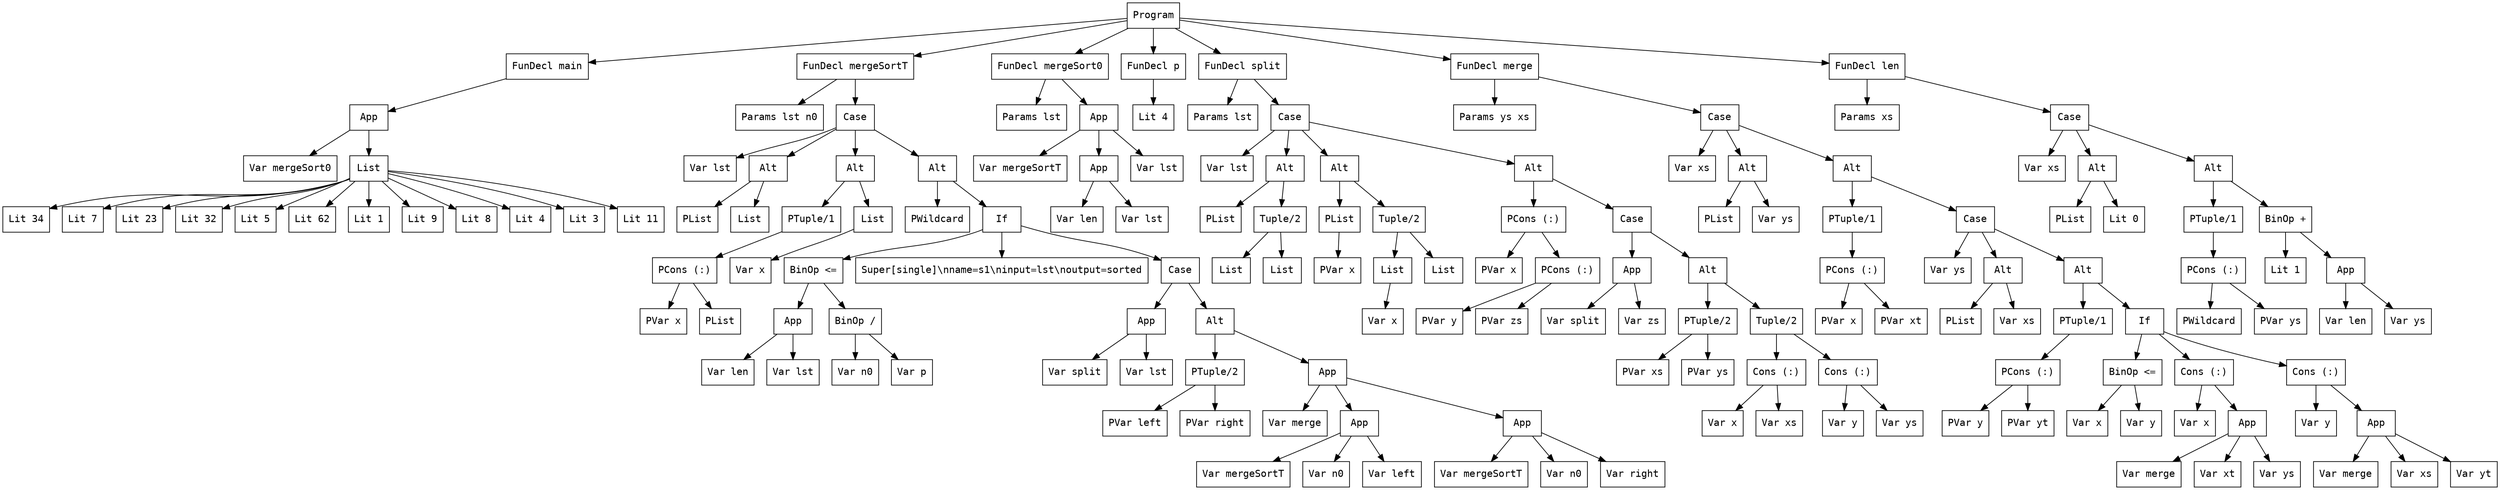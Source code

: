 digraph AST {
  rankdir=TB;
  node [shape=box,fontname="monospace"];
  0 [shape=box,label="Program"];
  1 [shape=box,label="FunDecl main"];
  2 [shape=box,label="App"];
  3 [shape=box,label="Var mergeSort0"];
  2 -> 3;
  4 [shape=box,label="List"];
  5 [shape=box,label="Lit 34"];
  4 -> 5;
  6 [shape=box,label="Lit 7"];
  4 -> 6;
  7 [shape=box,label="Lit 23"];
  4 -> 7;
  8 [shape=box,label="Lit 32"];
  4 -> 8;
  9 [shape=box,label="Lit 5"];
  4 -> 9;
  10 [shape=box,label="Lit 62"];
  4 -> 10;
  11 [shape=box,label="Lit 1"];
  4 -> 11;
  12 [shape=box,label="Lit 9"];
  4 -> 12;
  13 [shape=box,label="Lit 8"];
  4 -> 13;
  14 [shape=box,label="Lit 4"];
  4 -> 14;
  15 [shape=box,label="Lit 3"];
  4 -> 15;
  16 [shape=box,label="Lit 11"];
  4 -> 16;
  2 -> 4;
  1 -> 2;
  0 -> 1;
  17 [shape=box,label="FunDecl mergeSortT"];
  18 [shape=box,label="Params lst n0"];
  17 -> 18;
  19 [shape=box,label="Case"];
  20 [shape=box,label="Var lst"];
  19 -> 20;
  21 [shape=box,label="Alt"];
  22 [shape=box,label="PList"];
  23 [shape=box,label="List"];
  21 -> 22;
  21 -> 23;
  19 -> 21;
  24 [shape=box,label="Alt"];
  25 [shape=box,label="PTuple/1"];
  26 [shape=box,label="PCons (:)"];
  27 [shape=box,label="PVar x"];
  28 [shape=box,label="PList"];
  26 -> 27;
  26 -> 28;
  25 -> 26;
  29 [shape=box,label="List"];
  30 [shape=box,label="Var x"];
  29 -> 30;
  24 -> 25;
  24 -> 29;
  19 -> 24;
  31 [shape=box,label="Alt"];
  32 [shape=box,label="PWildcard"];
  33 [shape=box,label="If"];
  34 [shape=box,label="BinOp <="];
  35 [shape=box,label="App"];
  36 [shape=box,label="Var len"];
  35 -> 36;
  37 [shape=box,label="Var lst"];
  35 -> 37;
  34 -> 35;
  38 [shape=box,label="BinOp /"];
  39 [shape=box,label="Var n0"];
  38 -> 39;
  40 [shape=box,label="Var p"];
  38 -> 40;
  34 -> 38;
  33 -> 34;
  41 [shape=box,label="Super[single]\\nname=s1\\ninput=lst\\noutput=sorted"];
  33 -> 41;
  42 [shape=box,label="Case"];
  43 [shape=box,label="App"];
  44 [shape=box,label="Var split"];
  43 -> 44;
  45 [shape=box,label="Var lst"];
  43 -> 45;
  42 -> 43;
  46 [shape=box,label="Alt"];
  47 [shape=box,label="PTuple/2"];
  48 [shape=box,label="PVar left"];
  47 -> 48;
  49 [shape=box,label="PVar right"];
  47 -> 49;
  50 [shape=box,label="App"];
  51 [shape=box,label="Var merge"];
  50 -> 51;
  52 [shape=box,label="App"];
  53 [shape=box,label="Var mergeSortT"];
  52 -> 53;
  54 [shape=box,label="Var n0"];
  52 -> 54;
  55 [shape=box,label="Var left"];
  52 -> 55;
  50 -> 52;
  56 [shape=box,label="App"];
  57 [shape=box,label="Var mergeSortT"];
  56 -> 57;
  58 [shape=box,label="Var n0"];
  56 -> 58;
  59 [shape=box,label="Var right"];
  56 -> 59;
  50 -> 56;
  46 -> 47;
  46 -> 50;
  42 -> 46;
  33 -> 42;
  31 -> 32;
  31 -> 33;
  19 -> 31;
  17 -> 19;
  0 -> 17;
  60 [shape=box,label="FunDecl mergeSort0"];
  61 [shape=box,label="Params lst"];
  60 -> 61;
  62 [shape=box,label="App"];
  63 [shape=box,label="Var mergeSortT"];
  62 -> 63;
  64 [shape=box,label="App"];
  65 [shape=box,label="Var len"];
  64 -> 65;
  66 [shape=box,label="Var lst"];
  64 -> 66;
  62 -> 64;
  67 [shape=box,label="Var lst"];
  62 -> 67;
  60 -> 62;
  0 -> 60;
  68 [shape=box,label="FunDecl p"];
  69 [shape=box,label="Lit 4"];
  68 -> 69;
  0 -> 68;
  70 [shape=box,label="FunDecl split"];
  71 [shape=box,label="Params lst"];
  70 -> 71;
  72 [shape=box,label="Case"];
  73 [shape=box,label="Var lst"];
  72 -> 73;
  74 [shape=box,label="Alt"];
  75 [shape=box,label="PList"];
  76 [shape=box,label="Tuple/2"];
  77 [shape=box,label="List"];
  76 -> 77;
  78 [shape=box,label="List"];
  76 -> 78;
  74 -> 75;
  74 -> 76;
  72 -> 74;
  79 [shape=box,label="Alt"];
  80 [shape=box,label="PList"];
  81 [shape=box,label="PVar x"];
  80 -> 81;
  82 [shape=box,label="Tuple/2"];
  83 [shape=box,label="List"];
  84 [shape=box,label="Var x"];
  83 -> 84;
  82 -> 83;
  85 [shape=box,label="List"];
  82 -> 85;
  79 -> 80;
  79 -> 82;
  72 -> 79;
  86 [shape=box,label="Alt"];
  87 [shape=box,label="PCons (:)"];
  88 [shape=box,label="PVar x"];
  89 [shape=box,label="PCons (:)"];
  90 [shape=box,label="PVar y"];
  91 [shape=box,label="PVar zs"];
  89 -> 90;
  89 -> 91;
  87 -> 88;
  87 -> 89;
  92 [shape=box,label="Case"];
  93 [shape=box,label="App"];
  94 [shape=box,label="Var split"];
  93 -> 94;
  95 [shape=box,label="Var zs"];
  93 -> 95;
  92 -> 93;
  96 [shape=box,label="Alt"];
  97 [shape=box,label="PTuple/2"];
  98 [shape=box,label="PVar xs"];
  97 -> 98;
  99 [shape=box,label="PVar ys"];
  97 -> 99;
  100 [shape=box,label="Tuple/2"];
  101 [shape=box,label="Cons (:)"];
  102 [shape=box,label="Var x"];
  101 -> 102;
  103 [shape=box,label="Var xs"];
  101 -> 103;
  100 -> 101;
  104 [shape=box,label="Cons (:)"];
  105 [shape=box,label="Var y"];
  104 -> 105;
  106 [shape=box,label="Var ys"];
  104 -> 106;
  100 -> 104;
  96 -> 97;
  96 -> 100;
  92 -> 96;
  86 -> 87;
  86 -> 92;
  72 -> 86;
  70 -> 72;
  0 -> 70;
  107 [shape=box,label="FunDecl merge"];
  108 [shape=box,label="Params ys xs"];
  107 -> 108;
  109 [shape=box,label="Case"];
  110 [shape=box,label="Var xs"];
  109 -> 110;
  111 [shape=box,label="Alt"];
  112 [shape=box,label="PList"];
  113 [shape=box,label="Var ys"];
  111 -> 112;
  111 -> 113;
  109 -> 111;
  114 [shape=box,label="Alt"];
  115 [shape=box,label="PTuple/1"];
  116 [shape=box,label="PCons (:)"];
  117 [shape=box,label="PVar x"];
  118 [shape=box,label="PVar xt"];
  116 -> 117;
  116 -> 118;
  115 -> 116;
  119 [shape=box,label="Case"];
  120 [shape=box,label="Var ys"];
  119 -> 120;
  121 [shape=box,label="Alt"];
  122 [shape=box,label="PList"];
  123 [shape=box,label="Var xs"];
  121 -> 122;
  121 -> 123;
  119 -> 121;
  124 [shape=box,label="Alt"];
  125 [shape=box,label="PTuple/1"];
  126 [shape=box,label="PCons (:)"];
  127 [shape=box,label="PVar y"];
  128 [shape=box,label="PVar yt"];
  126 -> 127;
  126 -> 128;
  125 -> 126;
  129 [shape=box,label="If"];
  130 [shape=box,label="BinOp <="];
  131 [shape=box,label="Var x"];
  130 -> 131;
  132 [shape=box,label="Var y"];
  130 -> 132;
  129 -> 130;
  133 [shape=box,label="Cons (:)"];
  134 [shape=box,label="Var x"];
  133 -> 134;
  135 [shape=box,label="App"];
  136 [shape=box,label="Var merge"];
  135 -> 136;
  137 [shape=box,label="Var xt"];
  135 -> 137;
  138 [shape=box,label="Var ys"];
  135 -> 138;
  133 -> 135;
  129 -> 133;
  139 [shape=box,label="Cons (:)"];
  140 [shape=box,label="Var y"];
  139 -> 140;
  141 [shape=box,label="App"];
  142 [shape=box,label="Var merge"];
  141 -> 142;
  143 [shape=box,label="Var xs"];
  141 -> 143;
  144 [shape=box,label="Var yt"];
  141 -> 144;
  139 -> 141;
  129 -> 139;
  124 -> 125;
  124 -> 129;
  119 -> 124;
  114 -> 115;
  114 -> 119;
  109 -> 114;
  107 -> 109;
  0 -> 107;
  145 [shape=box,label="FunDecl len"];
  146 [shape=box,label="Params xs"];
  145 -> 146;
  147 [shape=box,label="Case"];
  148 [shape=box,label="Var xs"];
  147 -> 148;
  149 [shape=box,label="Alt"];
  150 [shape=box,label="PList"];
  151 [shape=box,label="Lit 0"];
  149 -> 150;
  149 -> 151;
  147 -> 149;
  152 [shape=box,label="Alt"];
  153 [shape=box,label="PTuple/1"];
  154 [shape=box,label="PCons (:)"];
  155 [shape=box,label="PWildcard"];
  156 [shape=box,label="PVar ys"];
  154 -> 155;
  154 -> 156;
  153 -> 154;
  157 [shape=box,label="BinOp +"];
  158 [shape=box,label="Lit 1"];
  157 -> 158;
  159 [shape=box,label="App"];
  160 [shape=box,label="Var len"];
  159 -> 160;
  161 [shape=box,label="Var ys"];
  159 -> 161;
  157 -> 159;
  152 -> 153;
  152 -> 157;
  147 -> 152;
  145 -> 147;
  0 -> 145;
}
